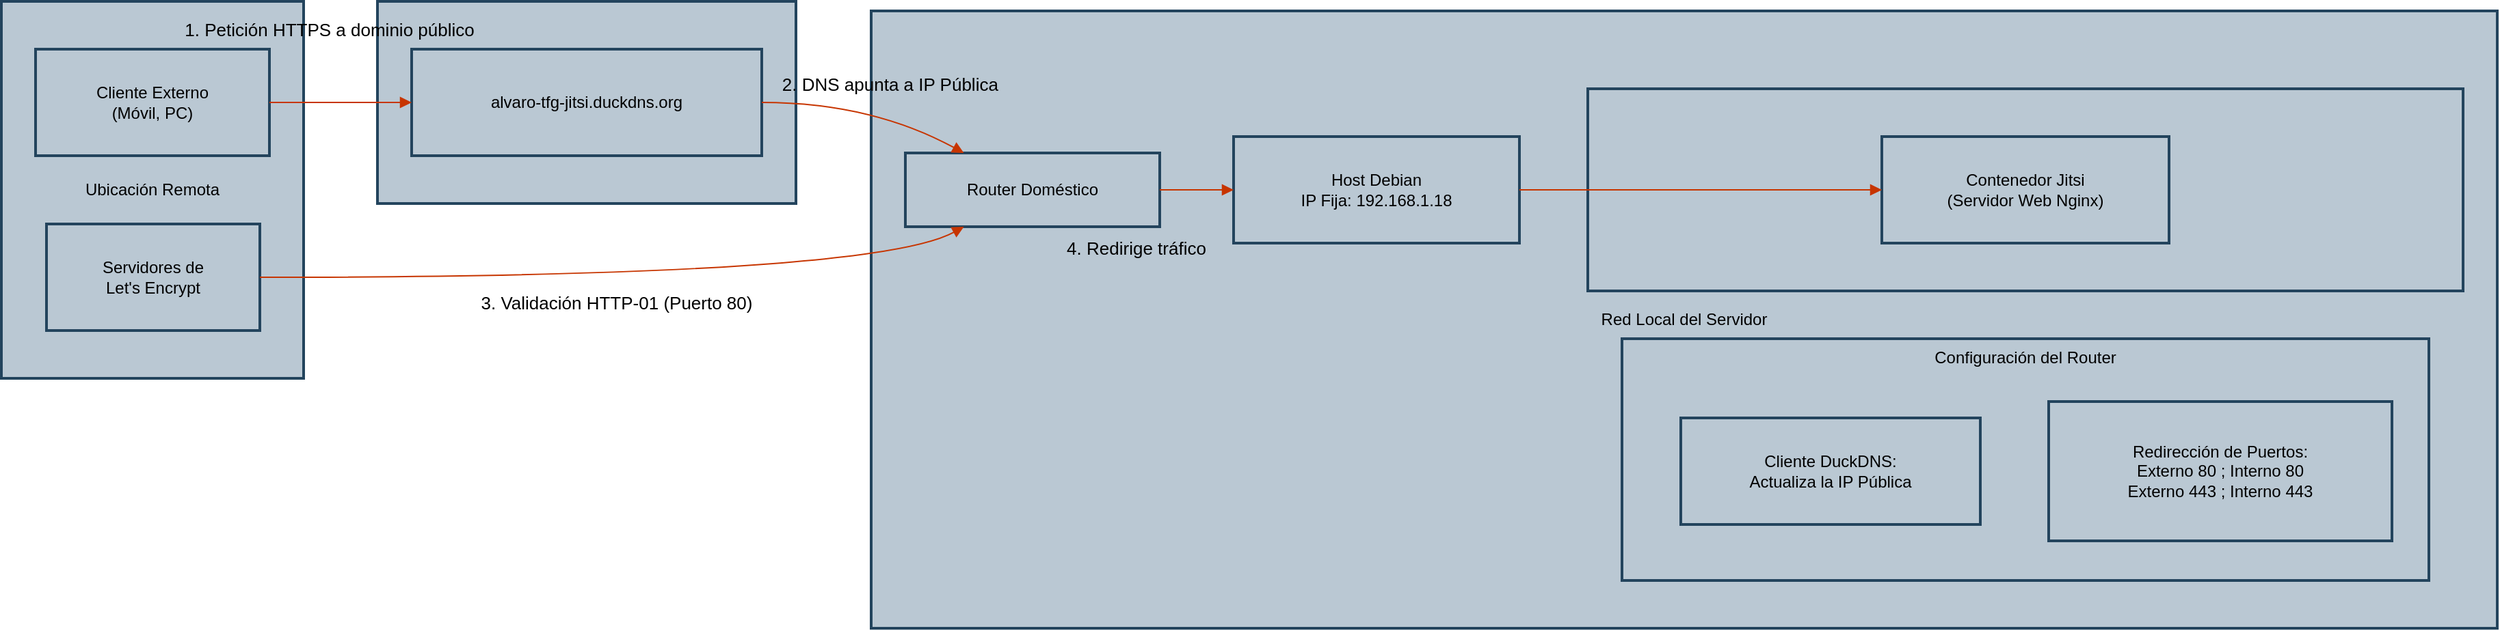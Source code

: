 <mxfile version="27.2.0">
  <diagram name="Página-1" id="cS9jrzsWTu9cpDGeQhlx">
    <mxGraphModel dx="2037" dy="2230" grid="1" gridSize="10" guides="1" tooltips="1" connect="1" arrows="1" fold="1" page="1" pageScale="1" pageWidth="827" pageHeight="1169" math="0" shadow="0">
      <root>
        <mxCell id="0" />
        <mxCell id="1" parent="0" />
        <mxCell id="M0bSaitch4XI6vg_5ows-1" value="Red Local del Servidor" style="whiteSpace=wrap;strokeWidth=2;fillColor=#bac8d3;strokeColor=#23445d;" vertex="1" parent="1">
          <mxGeometry x="964" y="-807" width="1189" height="452" as="geometry" />
        </mxCell>
        <mxCell id="M0bSaitch4XI6vg_5ows-2" value="Entorno Docker en Host Debian" style="whiteSpace=wrap;strokeWidth=2;fillColor=#bac8d3;strokeColor=#23445d;" vertex="1" parent="1">
          <mxGeometry x="1488" y="-750" width="640" height="148" as="geometry" />
        </mxCell>
        <mxCell id="M0bSaitch4XI6vg_5ows-3" value="Configuración del Router" style="whiteSpace=wrap;strokeWidth=2;verticalAlign=top;fillColor=#bac8d3;strokeColor=#23445d;" vertex="1" parent="1">
          <mxGeometry x="1513" y="-567" width="590" height="177" as="geometry" />
        </mxCell>
        <mxCell id="M0bSaitch4XI6vg_5ows-4" value="Cliente DuckDNS:&#xa;Actualiza la IP Pública" style="whiteSpace=wrap;strokeWidth=2;fillColor=#bac8d3;strokeColor=#23445d;" vertex="1" parent="M0bSaitch4XI6vg_5ows-3">
          <mxGeometry x="43" y="58" width="219" height="78" as="geometry" />
        </mxCell>
        <mxCell id="M0bSaitch4XI6vg_5ows-5" value="Redirección de Puertos:&#xa;Externo 80 ; Interno 80&#xa;Externo 443 ; Interno 443" style="whiteSpace=wrap;strokeWidth=2;fillColor=#bac8d3;strokeColor=#23445d;" vertex="1" parent="M0bSaitch4XI6vg_5ows-3">
          <mxGeometry x="312" y="46" width="251" height="102" as="geometry" />
        </mxCell>
        <mxCell id="M0bSaitch4XI6vg_5ows-6" value="Internet" style="whiteSpace=wrap;strokeWidth=2;fillColor=#bac8d3;strokeColor=#23445d;" vertex="1" parent="1">
          <mxGeometry x="603" y="-814" width="306" height="148" as="geometry" />
        </mxCell>
        <mxCell id="M0bSaitch4XI6vg_5ows-7" value="Ubicación Remota" style="whiteSpace=wrap;strokeWidth=2;fillColor=#bac8d3;strokeColor=#23445d;" vertex="1" parent="1">
          <mxGeometry x="328" y="-814" width="221" height="276" as="geometry" />
        </mxCell>
        <mxCell id="M0bSaitch4XI6vg_5ows-8" value="Cliente Externo&#xa;(Móvil, PC)" style="whiteSpace=wrap;strokeWidth=2;fillColor=#bac8d3;strokeColor=#23445d;" vertex="1" parent="1">
          <mxGeometry x="353" y="-779" width="171" height="78" as="geometry" />
        </mxCell>
        <mxCell id="M0bSaitch4XI6vg_5ows-9" value="Servidores de&#xa;Let&#39;s Encrypt" style="whiteSpace=wrap;strokeWidth=2;fillColor=#bac8d3;strokeColor=#23445d;" vertex="1" parent="1">
          <mxGeometry x="361" y="-651" width="156" height="78" as="geometry" />
        </mxCell>
        <mxCell id="M0bSaitch4XI6vg_5ows-10" value="&#xa;alvaro-tfg-jitsi.duckdns.org&#xa;" style="whiteSpace=wrap;strokeWidth=2;fillColor=#bac8d3;strokeColor=#23445d;" vertex="1" parent="1">
          <mxGeometry x="628" y="-779" width="256" height="78" as="geometry" />
        </mxCell>
        <mxCell id="M0bSaitch4XI6vg_5ows-11" value="Router Doméstico" style="whiteSpace=wrap;strokeWidth=2;fillColor=#bac8d3;strokeColor=#23445d;" vertex="1" parent="1">
          <mxGeometry x="989" y="-703" width="186" height="54" as="geometry" />
        </mxCell>
        <mxCell id="M0bSaitch4XI6vg_5ows-12" value="Host Debian&#xa;IP Fija: 192.168.1.18" style="whiteSpace=wrap;strokeWidth=2;fillColor=#bac8d3;strokeColor=#23445d;" vertex="1" parent="1">
          <mxGeometry x="1229" y="-715" width="209" height="78" as="geometry" />
        </mxCell>
        <mxCell id="M0bSaitch4XI6vg_5ows-13" value="Contenedor Jitsi&#xa;(Servidor Web Nginx)" style="whiteSpace=wrap;strokeWidth=2;fillColor=#bac8d3;strokeColor=#23445d;" vertex="1" parent="1">
          <mxGeometry x="1703" y="-715" width="210" height="78" as="geometry" />
        </mxCell>
        <mxCell id="M0bSaitch4XI6vg_5ows-14" value="1. Petición HTTPS a dominio público" style="curved=1;startArrow=none;endArrow=block;exitX=1;exitY=0.5;entryX=0;entryY=0.5;rounded=0;fillColor=#fa6800;strokeColor=#C73500;fontSize=13;labelBackgroundColor=none;" edge="1" parent="1" source="M0bSaitch4XI6vg_5ows-8" target="M0bSaitch4XI6vg_5ows-10">
          <mxGeometry x="-0.154" y="54" relative="1" as="geometry">
            <Array as="points" />
            <mxPoint as="offset" />
          </mxGeometry>
        </mxCell>
        <mxCell id="M0bSaitch4XI6vg_5ows-15" value="2. DNS apunta a IP Pública" style="curved=1;startArrow=none;endArrow=block;exitX=1;exitY=0.5;entryX=0.23;entryY=0;rounded=0;fillColor=#fa6800;strokeColor=#C73500;fontSize=13;labelBackgroundColor=none;" edge="1" parent="1" source="M0bSaitch4XI6vg_5ows-10" target="M0bSaitch4XI6vg_5ows-11">
          <mxGeometry x="0.089" y="19" relative="1" as="geometry">
            <Array as="points">
              <mxPoint x="964" y="-740" />
            </Array>
            <mxPoint as="offset" />
          </mxGeometry>
        </mxCell>
        <mxCell id="M0bSaitch4XI6vg_5ows-16" value="4. Redirige tráfico" style="curved=1;startArrow=none;endArrow=block;exitX=1;exitY=0.5;entryX=0;entryY=0.5;rounded=0;fillColor=#fa6800;strokeColor=#C73500;fontSize=13;labelBackgroundColor=none;" edge="1" parent="1" source="M0bSaitch4XI6vg_5ows-11" target="M0bSaitch4XI6vg_5ows-12">
          <mxGeometry x="-1" y="-45" relative="1" as="geometry">
            <Array as="points" />
            <mxPoint x="-17" y="-3" as="offset" />
          </mxGeometry>
        </mxCell>
        <mxCell id="M0bSaitch4XI6vg_5ows-17" value="" style="curved=1;startArrow=none;endArrow=block;exitX=1;exitY=0.5;entryX=0;entryY=0.5;rounded=0;fillColor=#fa6800;strokeColor=#C73500;" edge="1" parent="1" source="M0bSaitch4XI6vg_5ows-12" target="M0bSaitch4XI6vg_5ows-13">
          <mxGeometry relative="1" as="geometry">
            <Array as="points" />
          </mxGeometry>
        </mxCell>
        <mxCell id="M0bSaitch4XI6vg_5ows-18" value="3. Validación HTTP-01 (Puerto 80)" style="curved=1;startArrow=none;endArrow=block;exitX=1;exitY=0.5;entryX=0.23;entryY=1;rounded=0;fillColor=#fa6800;strokeColor=#C73500;fontSize=13;labelBackgroundColor=none;" edge="1" parent="1" source="M0bSaitch4XI6vg_5ows-9" target="M0bSaitch4XI6vg_5ows-11">
          <mxGeometry x="-0.004" y="-18" relative="1" as="geometry">
            <Array as="points">
              <mxPoint x="964" y="-612" />
            </Array>
            <mxPoint as="offset" />
          </mxGeometry>
        </mxCell>
      </root>
    </mxGraphModel>
  </diagram>
</mxfile>
